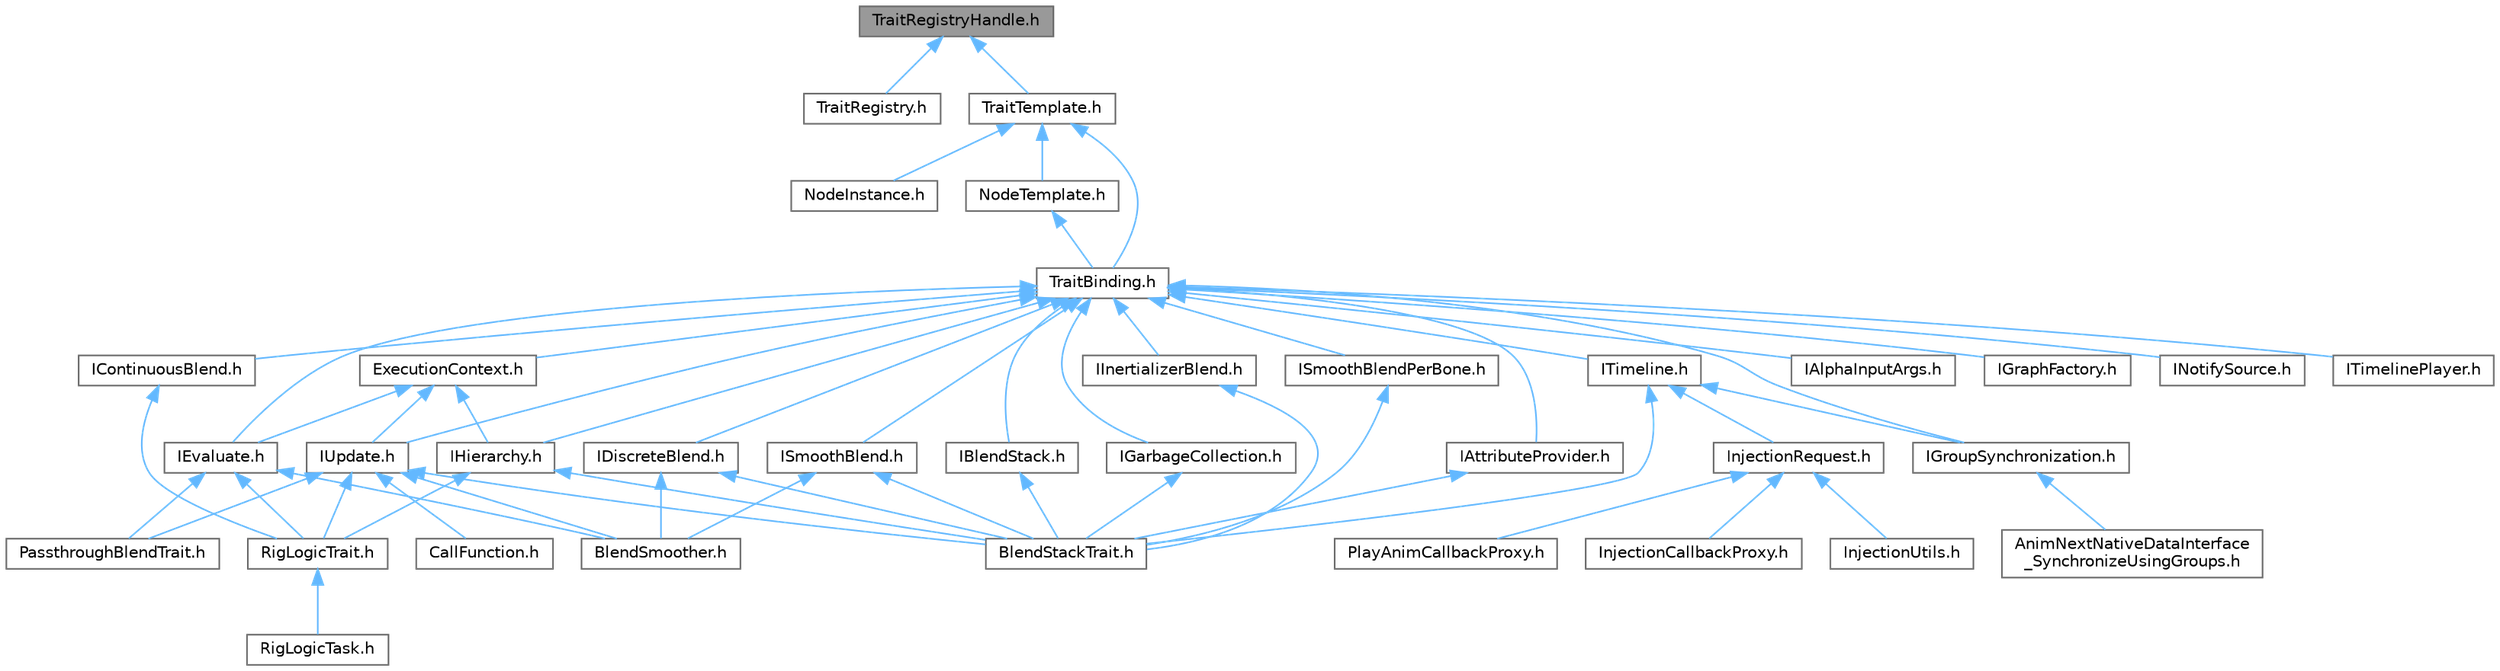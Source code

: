 digraph "TraitRegistryHandle.h"
{
 // INTERACTIVE_SVG=YES
 // LATEX_PDF_SIZE
  bgcolor="transparent";
  edge [fontname=Helvetica,fontsize=10,labelfontname=Helvetica,labelfontsize=10];
  node [fontname=Helvetica,fontsize=10,shape=box,height=0.2,width=0.4];
  Node1 [id="Node000001",label="TraitRegistryHandle.h",height=0.2,width=0.4,color="gray40", fillcolor="grey60", style="filled", fontcolor="black",tooltip=" "];
  Node1 -> Node2 [id="edge1_Node000001_Node000002",dir="back",color="steelblue1",style="solid",tooltip=" "];
  Node2 [id="Node000002",label="TraitRegistry.h",height=0.2,width=0.4,color="grey40", fillcolor="white", style="filled",URL="$d7/d82/TraitRegistry_8h.html",tooltip=" "];
  Node1 -> Node3 [id="edge2_Node000001_Node000003",dir="back",color="steelblue1",style="solid",tooltip=" "];
  Node3 [id="Node000003",label="TraitTemplate.h",height=0.2,width=0.4,color="grey40", fillcolor="white", style="filled",URL="$df/df5/TraitTemplate_8h.html",tooltip=" "];
  Node3 -> Node4 [id="edge3_Node000003_Node000004",dir="back",color="steelblue1",style="solid",tooltip=" "];
  Node4 [id="Node000004",label="NodeInstance.h",height=0.2,width=0.4,color="grey40", fillcolor="white", style="filled",URL="$d2/d74/NodeInstance_8h.html",tooltip=" "];
  Node3 -> Node5 [id="edge4_Node000003_Node000005",dir="back",color="steelblue1",style="solid",tooltip=" "];
  Node5 [id="Node000005",label="NodeTemplate.h",height=0.2,width=0.4,color="grey40", fillcolor="white", style="filled",URL="$da/d26/NodeTemplate_8h.html",tooltip=" "];
  Node5 -> Node6 [id="edge5_Node000005_Node000006",dir="back",color="steelblue1",style="solid",tooltip=" "];
  Node6 [id="Node000006",label="TraitBinding.h",height=0.2,width=0.4,color="grey40", fillcolor="white", style="filled",URL="$d7/de2/TraitBinding_8h.html",tooltip=" "];
  Node6 -> Node7 [id="edge6_Node000006_Node000007",dir="back",color="steelblue1",style="solid",tooltip=" "];
  Node7 [id="Node000007",label="ExecutionContext.h",height=0.2,width=0.4,color="grey40", fillcolor="white", style="filled",URL="$d2/da1/ExecutionContext_8h.html",tooltip=" "];
  Node7 -> Node8 [id="edge7_Node000007_Node000008",dir="back",color="steelblue1",style="solid",tooltip=" "];
  Node8 [id="Node000008",label="IEvaluate.h",height=0.2,width=0.4,color="grey40", fillcolor="white", style="filled",URL="$d8/d35/IEvaluate_8h.html",tooltip=" "];
  Node8 -> Node9 [id="edge8_Node000008_Node000009",dir="back",color="steelblue1",style="solid",tooltip=" "];
  Node9 [id="Node000009",label="BlendSmoother.h",height=0.2,width=0.4,color="grey40", fillcolor="white", style="filled",URL="$d8/d3e/BlendSmoother_8h.html",tooltip=" "];
  Node8 -> Node10 [id="edge9_Node000008_Node000010",dir="back",color="steelblue1",style="solid",tooltip=" "];
  Node10 [id="Node000010",label="PassthroughBlendTrait.h",height=0.2,width=0.4,color="grey40", fillcolor="white", style="filled",URL="$d7/d0b/PassthroughBlendTrait_8h.html",tooltip=" "];
  Node8 -> Node11 [id="edge10_Node000008_Node000011",dir="back",color="steelblue1",style="solid",tooltip=" "];
  Node11 [id="Node000011",label="RigLogicTrait.h",height=0.2,width=0.4,color="grey40", fillcolor="white", style="filled",URL="$d7/dfd/RigLogicTrait_8h.html",tooltip=" "];
  Node11 -> Node12 [id="edge11_Node000011_Node000012",dir="back",color="steelblue1",style="solid",tooltip=" "];
  Node12 [id="Node000012",label="RigLogicTask.h",height=0.2,width=0.4,color="grey40", fillcolor="white", style="filled",URL="$dd/de7/RigLogicTask_8h.html",tooltip=" "];
  Node7 -> Node13 [id="edge12_Node000007_Node000013",dir="back",color="steelblue1",style="solid",tooltip=" "];
  Node13 [id="Node000013",label="IHierarchy.h",height=0.2,width=0.4,color="grey40", fillcolor="white", style="filled",URL="$d6/d76/IHierarchy_8h.html",tooltip=" "];
  Node13 -> Node14 [id="edge13_Node000013_Node000014",dir="back",color="steelblue1",style="solid",tooltip=" "];
  Node14 [id="Node000014",label="BlendStackTrait.h",height=0.2,width=0.4,color="grey40", fillcolor="white", style="filled",URL="$dd/dc9/BlendStackTrait_8h.html",tooltip=" "];
  Node13 -> Node11 [id="edge14_Node000013_Node000011",dir="back",color="steelblue1",style="solid",tooltip=" "];
  Node7 -> Node15 [id="edge15_Node000007_Node000015",dir="back",color="steelblue1",style="solid",tooltip=" "];
  Node15 [id="Node000015",label="IUpdate.h",height=0.2,width=0.4,color="grey40", fillcolor="white", style="filled",URL="$d9/d18/IUpdate_8h.html",tooltip=" "];
  Node15 -> Node9 [id="edge16_Node000015_Node000009",dir="back",color="steelblue1",style="solid",tooltip=" "];
  Node15 -> Node14 [id="edge17_Node000015_Node000014",dir="back",color="steelblue1",style="solid",tooltip=" "];
  Node15 -> Node16 [id="edge18_Node000015_Node000016",dir="back",color="steelblue1",style="solid",tooltip=" "];
  Node16 [id="Node000016",label="CallFunction.h",height=0.2,width=0.4,color="grey40", fillcolor="white", style="filled",URL="$d0/dcd/CallFunction_8h.html",tooltip=" "];
  Node15 -> Node10 [id="edge19_Node000015_Node000010",dir="back",color="steelblue1",style="solid",tooltip=" "];
  Node15 -> Node11 [id="edge20_Node000015_Node000011",dir="back",color="steelblue1",style="solid",tooltip=" "];
  Node6 -> Node17 [id="edge21_Node000006_Node000017",dir="back",color="steelblue1",style="solid",tooltip=" "];
  Node17 [id="Node000017",label="IAlphaInputArgs.h",height=0.2,width=0.4,color="grey40", fillcolor="white", style="filled",URL="$d2/d7e/IAlphaInputArgs_8h.html",tooltip=" "];
  Node6 -> Node18 [id="edge22_Node000006_Node000018",dir="back",color="steelblue1",style="solid",tooltip=" "];
  Node18 [id="Node000018",label="IAttributeProvider.h",height=0.2,width=0.4,color="grey40", fillcolor="white", style="filled",URL="$dc/d22/IAttributeProvider_8h.html",tooltip=" "];
  Node18 -> Node14 [id="edge23_Node000018_Node000014",dir="back",color="steelblue1",style="solid",tooltip=" "];
  Node6 -> Node19 [id="edge24_Node000006_Node000019",dir="back",color="steelblue1",style="solid",tooltip=" "];
  Node19 [id="Node000019",label="IBlendStack.h",height=0.2,width=0.4,color="grey40", fillcolor="white", style="filled",URL="$df/d73/IBlendStack_8h.html",tooltip=" "];
  Node19 -> Node14 [id="edge25_Node000019_Node000014",dir="back",color="steelblue1",style="solid",tooltip=" "];
  Node6 -> Node20 [id="edge26_Node000006_Node000020",dir="back",color="steelblue1",style="solid",tooltip=" "];
  Node20 [id="Node000020",label="IContinuousBlend.h",height=0.2,width=0.4,color="grey40", fillcolor="white", style="filled",URL="$d6/d01/IContinuousBlend_8h.html",tooltip=" "];
  Node20 -> Node11 [id="edge27_Node000020_Node000011",dir="back",color="steelblue1",style="solid",tooltip=" "];
  Node6 -> Node21 [id="edge28_Node000006_Node000021",dir="back",color="steelblue1",style="solid",tooltip=" "];
  Node21 [id="Node000021",label="IDiscreteBlend.h",height=0.2,width=0.4,color="grey40", fillcolor="white", style="filled",URL="$d0/d07/IDiscreteBlend_8h.html",tooltip=" "];
  Node21 -> Node9 [id="edge29_Node000021_Node000009",dir="back",color="steelblue1",style="solid",tooltip=" "];
  Node21 -> Node14 [id="edge30_Node000021_Node000014",dir="back",color="steelblue1",style="solid",tooltip=" "];
  Node6 -> Node8 [id="edge31_Node000006_Node000008",dir="back",color="steelblue1",style="solid",tooltip=" "];
  Node6 -> Node22 [id="edge32_Node000006_Node000022",dir="back",color="steelblue1",style="solid",tooltip=" "];
  Node22 [id="Node000022",label="IGarbageCollection.h",height=0.2,width=0.4,color="grey40", fillcolor="white", style="filled",URL="$d9/d53/IGarbageCollection_8h.html",tooltip=" "];
  Node22 -> Node14 [id="edge33_Node000022_Node000014",dir="back",color="steelblue1",style="solid",tooltip=" "];
  Node6 -> Node23 [id="edge34_Node000006_Node000023",dir="back",color="steelblue1",style="solid",tooltip=" "];
  Node23 [id="Node000023",label="IGraphFactory.h",height=0.2,width=0.4,color="grey40", fillcolor="white", style="filled",URL="$d0/d51/IGraphFactory_8h.html",tooltip=" "];
  Node6 -> Node24 [id="edge35_Node000006_Node000024",dir="back",color="steelblue1",style="solid",tooltip=" "];
  Node24 [id="Node000024",label="IGroupSynchronization.h",height=0.2,width=0.4,color="grey40", fillcolor="white", style="filled",URL="$d0/dea/IGroupSynchronization_8h.html",tooltip=" "];
  Node24 -> Node25 [id="edge36_Node000024_Node000025",dir="back",color="steelblue1",style="solid",tooltip=" "];
  Node25 [id="Node000025",label="AnimNextNativeDataInterface\l_SynchronizeUsingGroups.h",height=0.2,width=0.4,color="grey40", fillcolor="white", style="filled",URL="$dd/d68/AnimNextNativeDataInterface__SynchronizeUsingGroups_8h.html",tooltip=" "];
  Node6 -> Node13 [id="edge37_Node000006_Node000013",dir="back",color="steelblue1",style="solid",tooltip=" "];
  Node6 -> Node26 [id="edge38_Node000006_Node000026",dir="back",color="steelblue1",style="solid",tooltip=" "];
  Node26 [id="Node000026",label="IInertializerBlend.h",height=0.2,width=0.4,color="grey40", fillcolor="white", style="filled",URL="$dc/d79/IInertializerBlend_8h.html",tooltip=" "];
  Node26 -> Node14 [id="edge39_Node000026_Node000014",dir="back",color="steelblue1",style="solid",tooltip=" "];
  Node6 -> Node27 [id="edge40_Node000006_Node000027",dir="back",color="steelblue1",style="solid",tooltip=" "];
  Node27 [id="Node000027",label="INotifySource.h",height=0.2,width=0.4,color="grey40", fillcolor="white", style="filled",URL="$d2/ddd/INotifySource_8h.html",tooltip=" "];
  Node6 -> Node28 [id="edge41_Node000006_Node000028",dir="back",color="steelblue1",style="solid",tooltip=" "];
  Node28 [id="Node000028",label="ISmoothBlend.h",height=0.2,width=0.4,color="grey40", fillcolor="white", style="filled",URL="$dd/d8f/ISmoothBlend_8h.html",tooltip=" "];
  Node28 -> Node9 [id="edge42_Node000028_Node000009",dir="back",color="steelblue1",style="solid",tooltip=" "];
  Node28 -> Node14 [id="edge43_Node000028_Node000014",dir="back",color="steelblue1",style="solid",tooltip=" "];
  Node6 -> Node29 [id="edge44_Node000006_Node000029",dir="back",color="steelblue1",style="solid",tooltip=" "];
  Node29 [id="Node000029",label="ISmoothBlendPerBone.h",height=0.2,width=0.4,color="grey40", fillcolor="white", style="filled",URL="$dc/dca/ISmoothBlendPerBone_8h.html",tooltip=" "];
  Node29 -> Node14 [id="edge45_Node000029_Node000014",dir="back",color="steelblue1",style="solid",tooltip=" "];
  Node6 -> Node30 [id="edge46_Node000006_Node000030",dir="back",color="steelblue1",style="solid",tooltip=" "];
  Node30 [id="Node000030",label="ITimeline.h",height=0.2,width=0.4,color="grey40", fillcolor="white", style="filled",URL="$d9/d1c/ITimeline_8h.html",tooltip=" "];
  Node30 -> Node14 [id="edge47_Node000030_Node000014",dir="back",color="steelblue1",style="solid",tooltip=" "];
  Node30 -> Node24 [id="edge48_Node000030_Node000024",dir="back",color="steelblue1",style="solid",tooltip=" "];
  Node30 -> Node31 [id="edge49_Node000030_Node000031",dir="back",color="steelblue1",style="solid",tooltip=" "];
  Node31 [id="Node000031",label="InjectionRequest.h",height=0.2,width=0.4,color="grey40", fillcolor="white", style="filled",URL="$df/d85/InjectionRequest_8h.html",tooltip=" "];
  Node31 -> Node32 [id="edge50_Node000031_Node000032",dir="back",color="steelblue1",style="solid",tooltip=" "];
  Node32 [id="Node000032",label="InjectionCallbackProxy.h",height=0.2,width=0.4,color="grey40", fillcolor="white", style="filled",URL="$d2/df7/InjectionCallbackProxy_8h.html",tooltip=" "];
  Node31 -> Node33 [id="edge51_Node000031_Node000033",dir="back",color="steelblue1",style="solid",tooltip=" "];
  Node33 [id="Node000033",label="InjectionUtils.h",height=0.2,width=0.4,color="grey40", fillcolor="white", style="filled",URL="$de/dca/InjectionUtils_8h.html",tooltip=" "];
  Node31 -> Node34 [id="edge52_Node000031_Node000034",dir="back",color="steelblue1",style="solid",tooltip=" "];
  Node34 [id="Node000034",label="PlayAnimCallbackProxy.h",height=0.2,width=0.4,color="grey40", fillcolor="white", style="filled",URL="$d9/dd0/PlayAnimCallbackProxy_8h.html",tooltip=" "];
  Node6 -> Node35 [id="edge53_Node000006_Node000035",dir="back",color="steelblue1",style="solid",tooltip=" "];
  Node35 [id="Node000035",label="ITimelinePlayer.h",height=0.2,width=0.4,color="grey40", fillcolor="white", style="filled",URL="$d5/dd9/ITimelinePlayer_8h.html",tooltip=" "];
  Node6 -> Node15 [id="edge54_Node000006_Node000015",dir="back",color="steelblue1",style="solid",tooltip=" "];
  Node3 -> Node6 [id="edge55_Node000003_Node000006",dir="back",color="steelblue1",style="solid",tooltip=" "];
}
